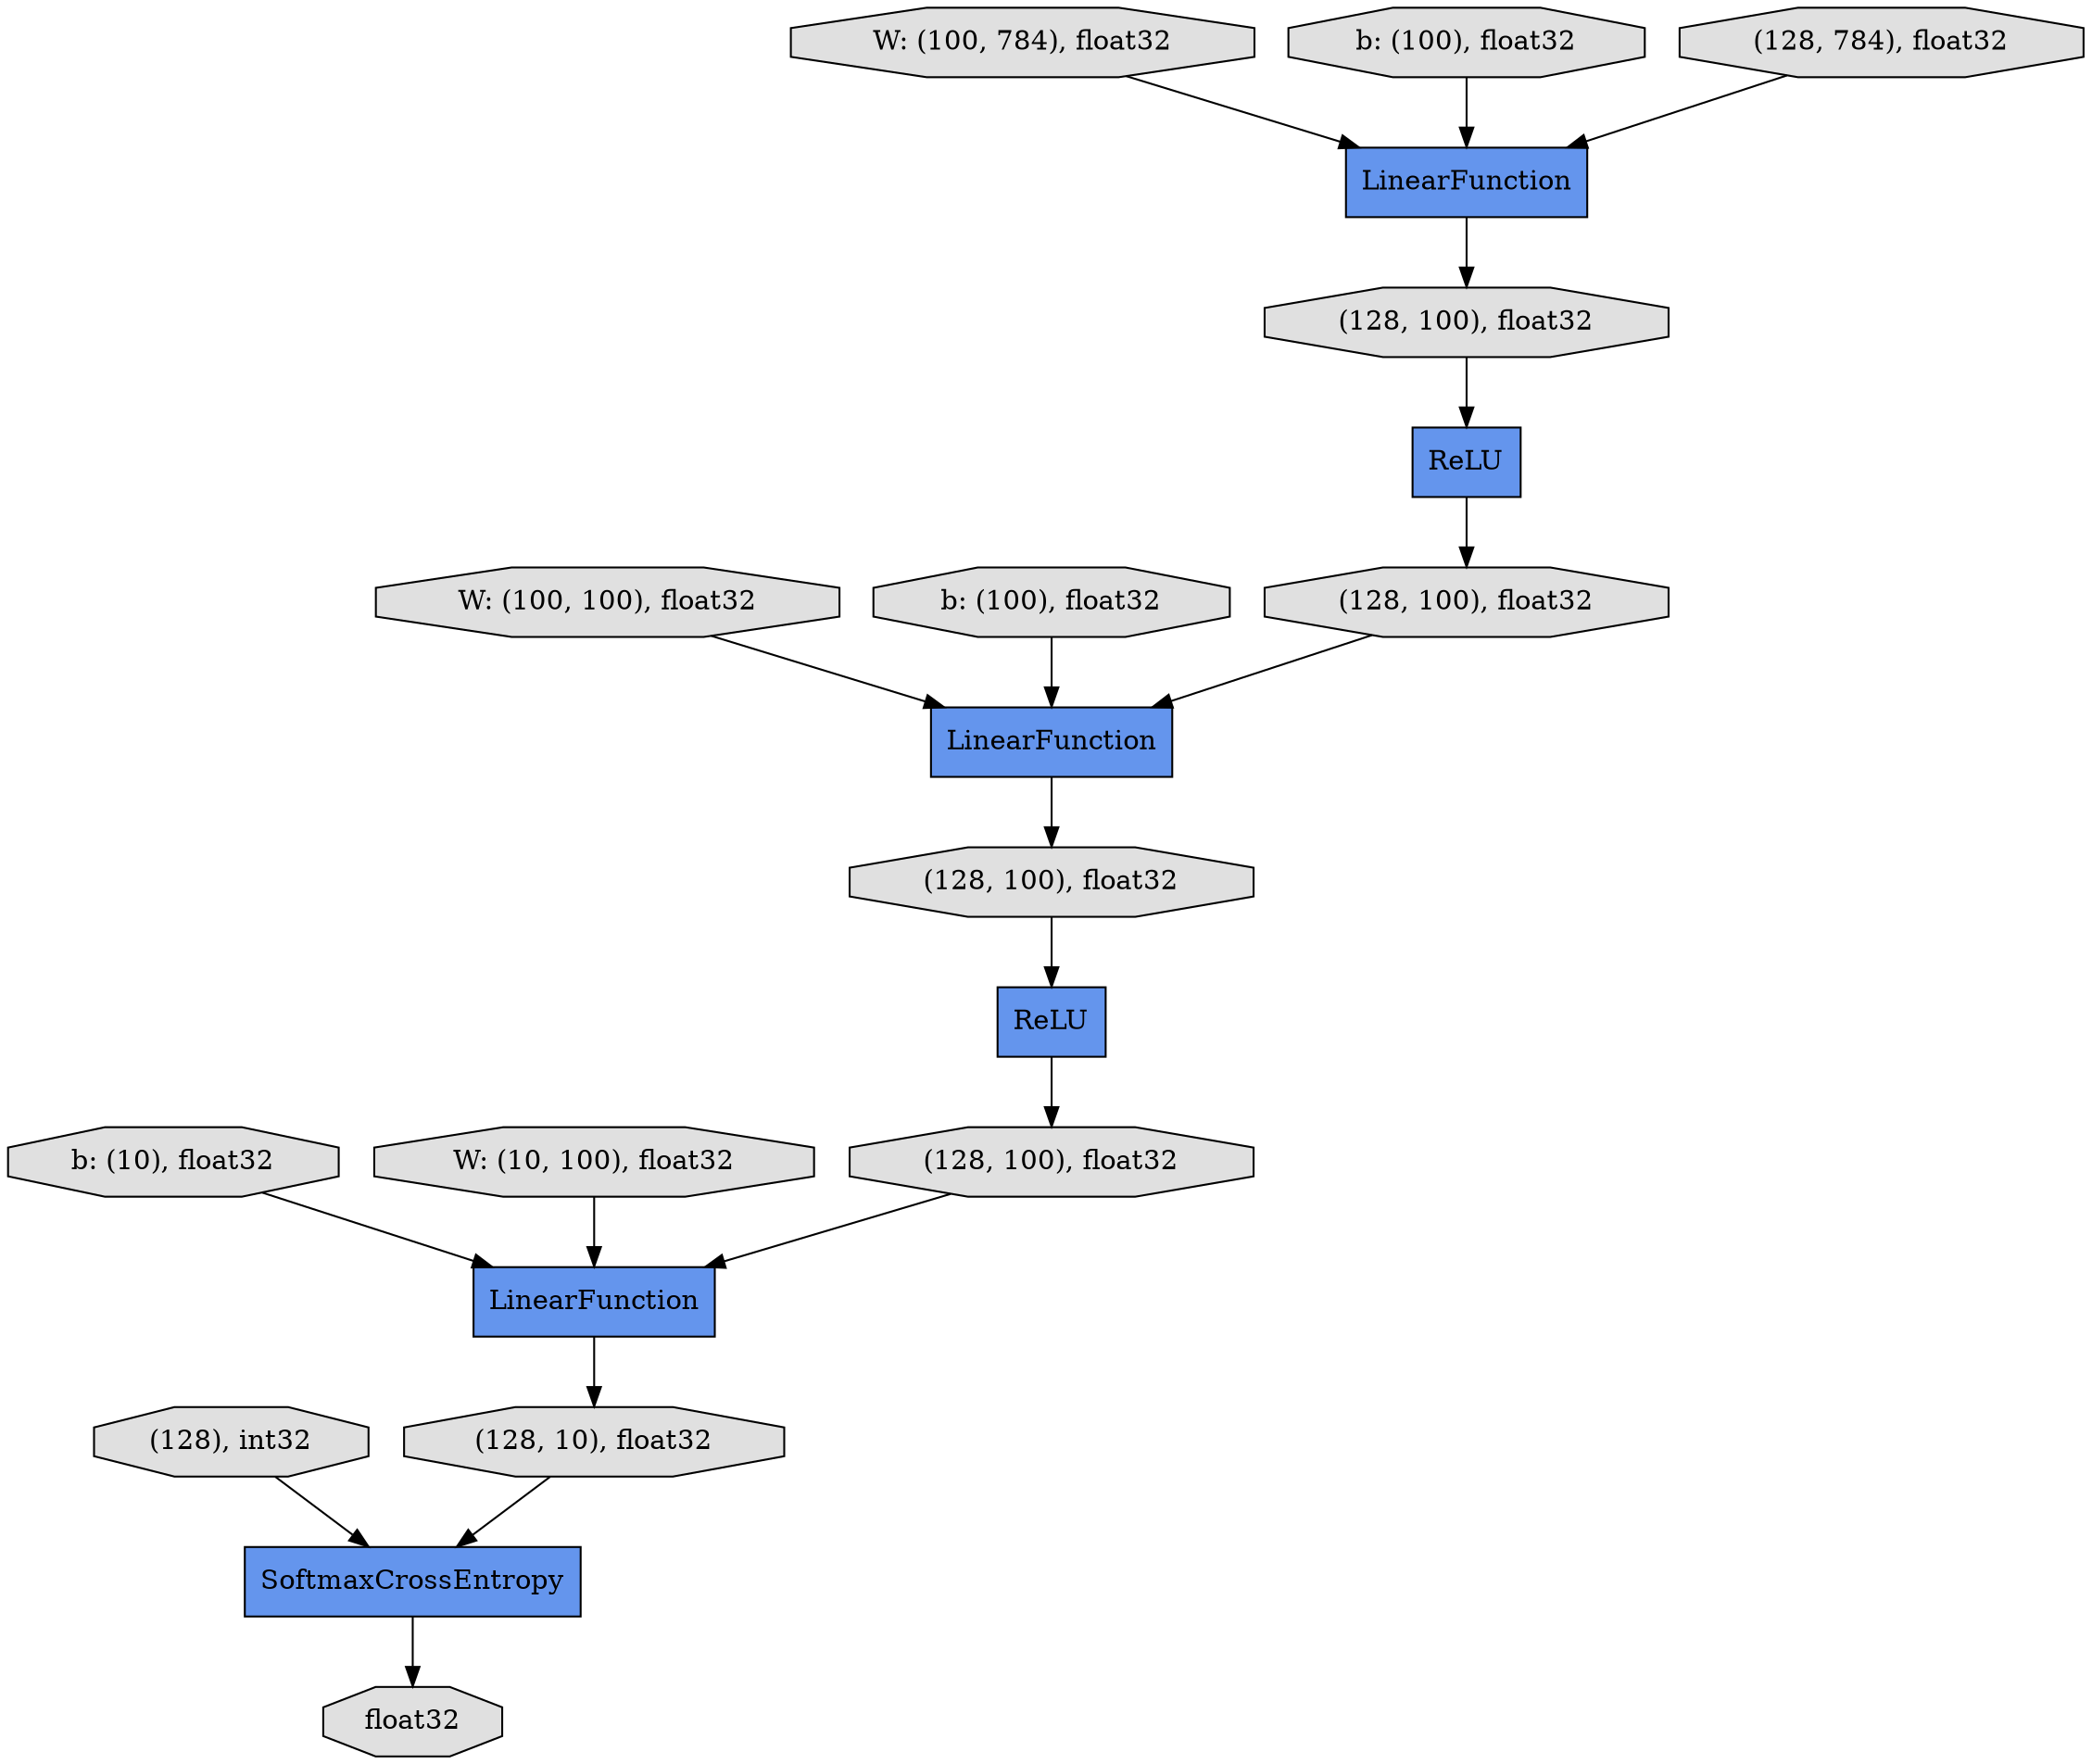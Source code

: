 digraph graphname{rankdir=TB;4954400864 [label="LinearFunction",shape="record",fillcolor="#6495ED",style="filled"];4954224736 [label="b: (10), float32",shape="octagon",fillcolor="#E0E0E0",style="filled"];4954401088 [label="(128, 10), float32",shape="octagon",fillcolor="#E0E0E0",style="filled"];4954401200 [label="(128), int32",shape="octagon",fillcolor="#E0E0E0",style="filled"];4954401312 [label="float32",shape="octagon",fillcolor="#E0E0E0",style="filled"];4954223280 [label="W: (100, 784), float32",shape="octagon",fillcolor="#E0E0E0",style="filled"];4954223392 [label="b: (100), float32",shape="octagon",fillcolor="#E0E0E0",style="filled"];4954399576 [label="LinearFunction",shape="record",fillcolor="#6495ED",style="filled"];4954399688 [label="ReLU",shape="record",fillcolor="#6495ED",style="filled"];4954399744 [label="(128, 784), float32",shape="octagon",fillcolor="#E0E0E0",style="filled"];4954399912 [label="(128, 100), float32",shape="octagon",fillcolor="#E0E0E0",style="filled"];4954223896 [label="W: (100, 100), float32",shape="octagon",fillcolor="#E0E0E0",style="filled"];4954400192 [label="SoftmaxCrossEntropy",shape="record",fillcolor="#6495ED",style="filled"];4954224120 [label="b: (100), float32",shape="octagon",fillcolor="#E0E0E0",style="filled"];4954400248 [label="(128, 100), float32",shape="octagon",fillcolor="#E0E0E0",style="filled"];4954400304 [label="LinearFunction",shape="record",fillcolor="#6495ED",style="filled"];4954400360 [label="ReLU",shape="record",fillcolor="#6495ED",style="filled"];4954400472 [label="(128, 100), float32",shape="octagon",fillcolor="#E0E0E0",style="filled"];4954224456 [label="W: (10, 100), float32",shape="octagon",fillcolor="#E0E0E0",style="filled"];4954400696 [label="(128, 100), float32",shape="octagon",fillcolor="#E0E0E0",style="filled"];4954224736 -> 4954400864;4954400304 -> 4954400472;4954223392 -> 4954399576;4954399688 -> 4954400248;4954401088 -> 4954400192;4954400360 -> 4954400696;4954224120 -> 4954400304;4954400248 -> 4954400304;4954399912 -> 4954399688;4954399744 -> 4954399576;4954400472 -> 4954400360;4954400192 -> 4954401312;4954399576 -> 4954399912;4954224456 -> 4954400864;4954223280 -> 4954399576;4954400696 -> 4954400864;4954400864 -> 4954401088;4954223896 -> 4954400304;4954401200 -> 4954400192;}